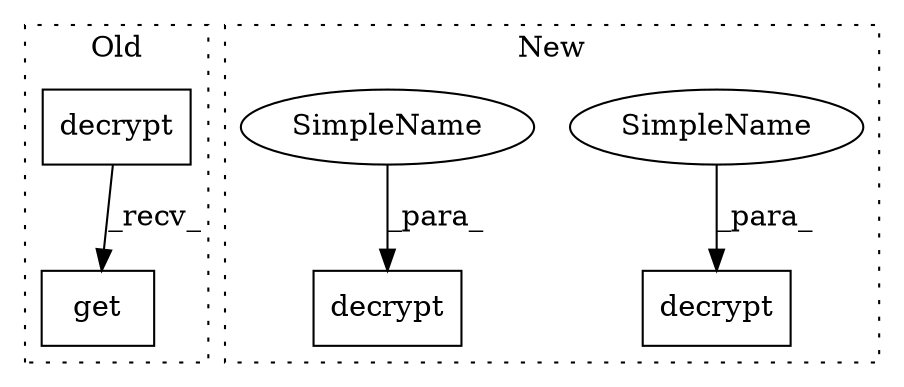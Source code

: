 digraph G {
subgraph cluster0 {
1 [label="get" a="32" s="4557" l="5" shape="box"];
3 [label="decrypt" a="32" s="4547" l="9" shape="box"];
label = "Old";
style="dotted";
}
subgraph cluster1 {
2 [label="decrypt" a="32" s="4647,4677" l="8,1" shape="box"];
4 [label="decrypt" a="32" s="4532,4562" l="8,1" shape="box"];
5 [label="SimpleName" a="42" s="4655" l="7" shape="ellipse"];
6 [label="SimpleName" a="42" s="4540" l="7" shape="ellipse"];
label = "New";
style="dotted";
}
3 -> 1 [label="_recv_"];
5 -> 2 [label="_para_"];
6 -> 4 [label="_para_"];
}
